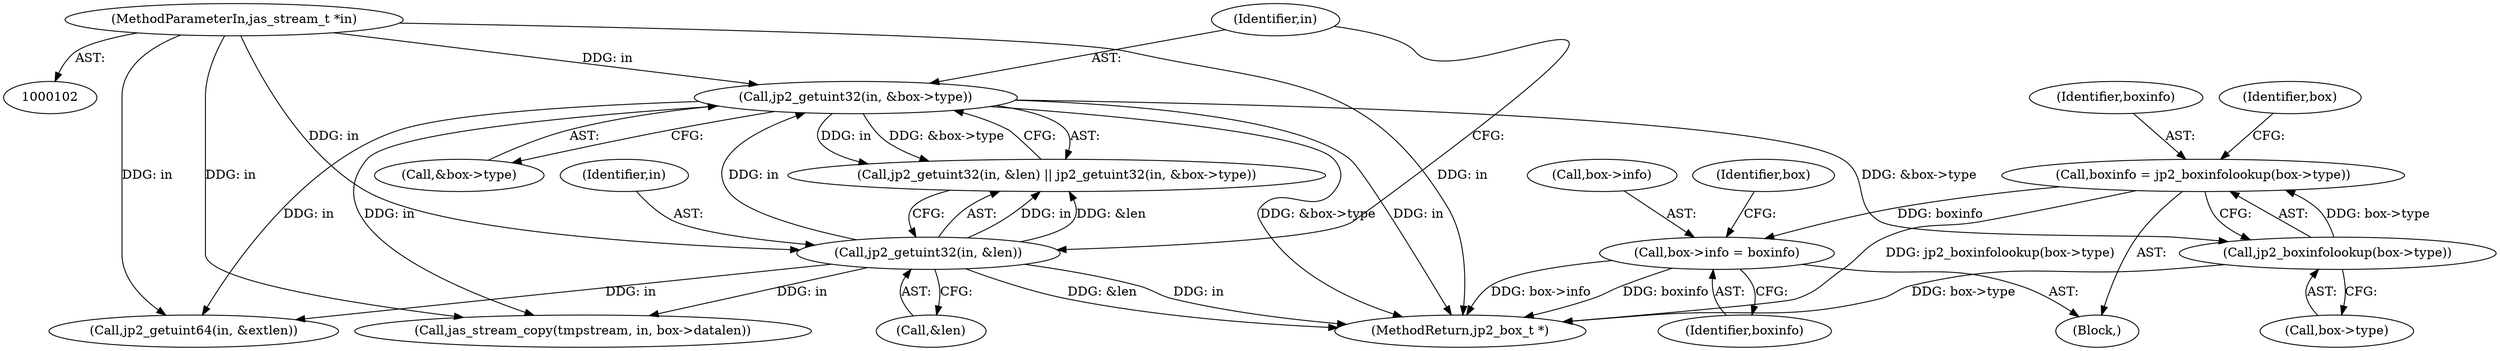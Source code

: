 digraph "0_jasper_e24bdc716c3327b067c551bc6cfb97fd2370358d@pointer" {
"1000148" [label="(Call,boxinfo = jp2_boxinfolookup(box->type))"];
"1000150" [label="(Call,jp2_boxinfolookup(box->type))"];
"1000140" [label="(Call,jp2_getuint32(in, &box->type))"];
"1000136" [label="(Call,jp2_getuint32(in, &len))"];
"1000103" [label="(MethodParameterIn,jas_stream_t *in)"];
"1000154" [label="(Call,box->info = boxinfo)"];
"1000136" [label="(Call,jp2_getuint32(in, &len))"];
"1000155" [label="(Call,box->info)"];
"1000339" [label="(MethodReturn,jp2_box_t *)"];
"1000142" [label="(Call,&box->type)"];
"1000103" [label="(MethodParameterIn,jas_stream_t *in)"];
"1000158" [label="(Identifier,boxinfo)"];
"1000137" [label="(Identifier,in)"];
"1000161" [label="(Identifier,box)"];
"1000149" [label="(Identifier,boxinfo)"];
"1000151" [label="(Call,box->type)"];
"1000138" [label="(Call,&len)"];
"1000148" [label="(Call,boxinfo = jp2_boxinfolookup(box->type))"];
"1000279" [label="(Call,jas_stream_copy(tmpstream, in, box->datalen))"];
"1000150" [label="(Call,jp2_boxinfolookup(box->type))"];
"1000135" [label="(Call,jp2_getuint32(in, &len) || jp2_getuint32(in, &box->type))"];
"1000199" [label="(Call,jp2_getuint64(in, &extlen))"];
"1000104" [label="(Block,)"];
"1000140" [label="(Call,jp2_getuint32(in, &box->type))"];
"1000156" [label="(Identifier,box)"];
"1000154" [label="(Call,box->info = boxinfo)"];
"1000141" [label="(Identifier,in)"];
"1000148" -> "1000104"  [label="AST: "];
"1000148" -> "1000150"  [label="CFG: "];
"1000149" -> "1000148"  [label="AST: "];
"1000150" -> "1000148"  [label="AST: "];
"1000156" -> "1000148"  [label="CFG: "];
"1000148" -> "1000339"  [label="DDG: jp2_boxinfolookup(box->type)"];
"1000150" -> "1000148"  [label="DDG: box->type"];
"1000148" -> "1000154"  [label="DDG: boxinfo"];
"1000150" -> "1000151"  [label="CFG: "];
"1000151" -> "1000150"  [label="AST: "];
"1000150" -> "1000339"  [label="DDG: box->type"];
"1000140" -> "1000150"  [label="DDG: &box->type"];
"1000140" -> "1000135"  [label="AST: "];
"1000140" -> "1000142"  [label="CFG: "];
"1000141" -> "1000140"  [label="AST: "];
"1000142" -> "1000140"  [label="AST: "];
"1000135" -> "1000140"  [label="CFG: "];
"1000140" -> "1000339"  [label="DDG: &box->type"];
"1000140" -> "1000339"  [label="DDG: in"];
"1000140" -> "1000135"  [label="DDG: in"];
"1000140" -> "1000135"  [label="DDG: &box->type"];
"1000136" -> "1000140"  [label="DDG: in"];
"1000103" -> "1000140"  [label="DDG: in"];
"1000140" -> "1000199"  [label="DDG: in"];
"1000140" -> "1000279"  [label="DDG: in"];
"1000136" -> "1000135"  [label="AST: "];
"1000136" -> "1000138"  [label="CFG: "];
"1000137" -> "1000136"  [label="AST: "];
"1000138" -> "1000136"  [label="AST: "];
"1000141" -> "1000136"  [label="CFG: "];
"1000135" -> "1000136"  [label="CFG: "];
"1000136" -> "1000339"  [label="DDG: &len"];
"1000136" -> "1000339"  [label="DDG: in"];
"1000136" -> "1000135"  [label="DDG: in"];
"1000136" -> "1000135"  [label="DDG: &len"];
"1000103" -> "1000136"  [label="DDG: in"];
"1000136" -> "1000199"  [label="DDG: in"];
"1000136" -> "1000279"  [label="DDG: in"];
"1000103" -> "1000102"  [label="AST: "];
"1000103" -> "1000339"  [label="DDG: in"];
"1000103" -> "1000199"  [label="DDG: in"];
"1000103" -> "1000279"  [label="DDG: in"];
"1000154" -> "1000104"  [label="AST: "];
"1000154" -> "1000158"  [label="CFG: "];
"1000155" -> "1000154"  [label="AST: "];
"1000158" -> "1000154"  [label="AST: "];
"1000161" -> "1000154"  [label="CFG: "];
"1000154" -> "1000339"  [label="DDG: box->info"];
"1000154" -> "1000339"  [label="DDG: boxinfo"];
}
